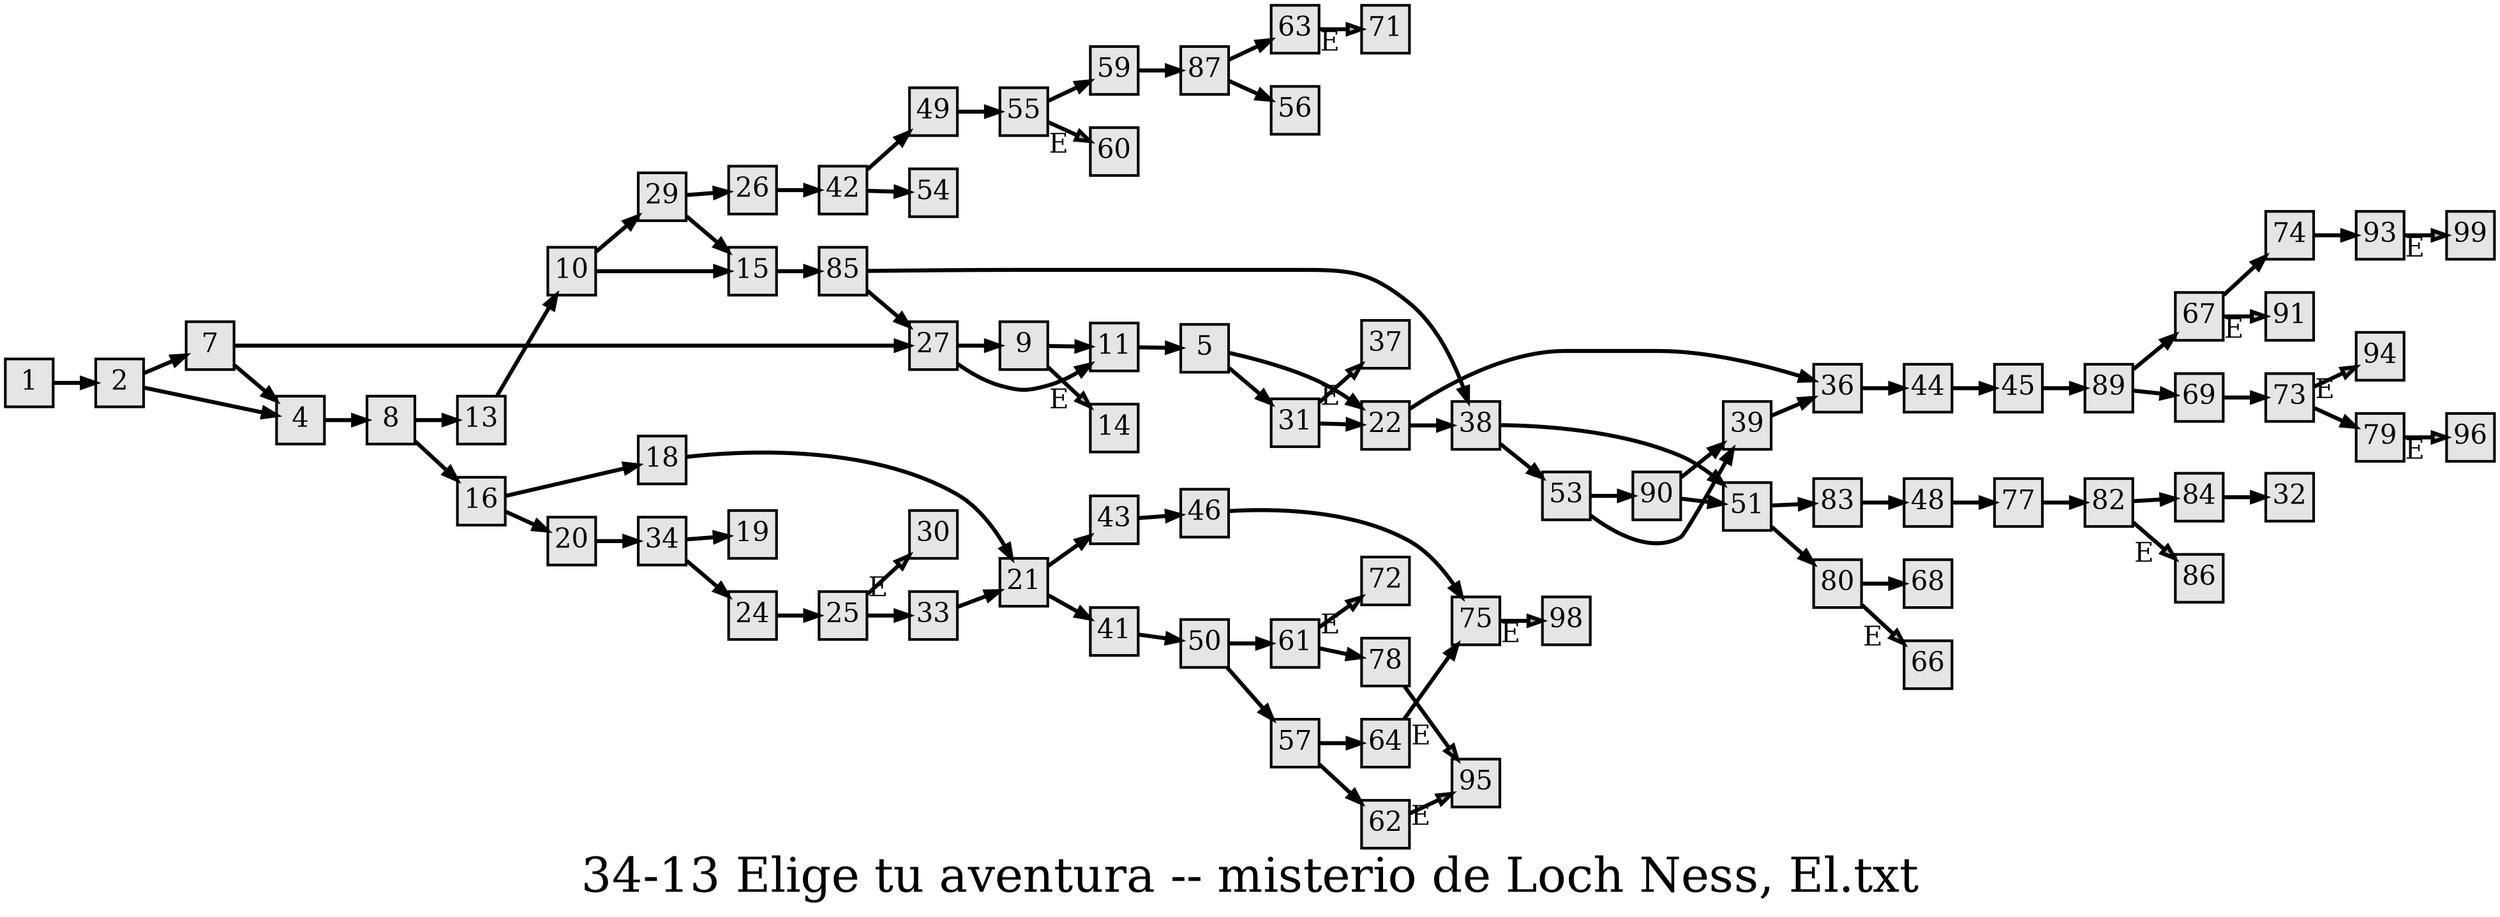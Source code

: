 digraph g{
  graph [ label="34-13 Elige tu aventura -- misterio de Loch Ness, El.txt" rankdir=LR, ordering=out, fontsize=36, nodesep="0.35", ranksep="0.45"];
  node  [shape=rect, penwidth=2, fontsize=20, style=filled, fillcolor=grey90, margin="0,0", labelfloat=true, regular=true, fixedsize=true];
  edge  [labelfloat=true, penwidth=3, fontsize=12];
  1 -> 2;
  2 -> 7;
  2 -> 4;
  4 -> 8;
  5 -> 22;
  5 -> 31;
  7 -> 27;
  7 -> 4;
  8 -> 13;
  8 -> 16;
  9 -> 11;
  9 -> 14	[ xlabel="E", shape=Msquare, fontsize=20, fillcolor=grey70 ];
  10 -> 29;
  10 -> 15;
  11 -> 5;
  13 -> 10;
  15 -> 85;
  16 -> 18;
  16 -> 20;
  18 -> 21;
  20 -> 34;
  21 -> 43;
  21 -> 41;
  22 -> 36;
  22 -> 38;
  24 -> 25;
  25 -> 30	[ xlabel="E", shape=Msquare, fontsize=20, fillcolor=grey70 ];
  25 -> 33;
  26 -> 42;
  27 -> 9;
  27 -> 11;
  29 -> 26;
  29 -> 15;
  31 -> 37	[ xlabel="E", shape=Msquare, fontsize=20, fillcolor=grey70 ];
  31 -> 22;
  33 -> 21;
  34 -> 19;
  34 -> 24;
  36 -> 44;
  38 -> 51;
  38 -> 53;
  39 -> 36;
  41 -> 50;
  42 -> 49;
  42 -> 54;
  43 -> 46;
  44 -> 45;
  45 -> 89;
  46 -> 75;
  48 -> 77;
  49 -> 55;
  50 -> 61;
  50 -> 57;
  51 -> 83;
  51 -> 80;
  53 -> 90;
  53 -> 39;
  55 -> 59;
  55 -> 60	[ xlabel="E", shape=Msquare, fontsize=20, fillcolor=grey70 ];
  57 -> 64;
  57 -> 62;
  59 -> 87;
  61 -> 72	[ xlabel="E", shape=Msquare, fontsize=20, fillcolor=grey70 ];
  61 -> 78;
  62 -> 95	[ xlabel="E", shape=Msquare, fontsize=20, fillcolor=grey70 ];
  63 -> 71	[ xlabel="E", shape=Msquare, fontsize=20, fillcolor=grey70 ];
  64 -> 75;
  67 -> 74;
  67 -> 91	[ xlabel="E", shape=Msquare, fontsize=20, fillcolor=grey70 ];
  69 -> 73;
  73 -> 94	[ xlabel="E", shape=Msquare, fontsize=20, fillcolor=grey70 ];
  73 -> 79;
  74 -> 93;
  75 -> 98	[ xlabel="E", shape=Msquare, fontsize=20, fillcolor=grey70 ];
  77 -> 82;
  78 -> 95	[ xlabel="E", shape=Msquare, fontsize=20, fillcolor=grey70 ];
  79 -> 96	[ xlabel="E", shape=Msquare, fontsize=20, fillcolor=grey70 ];
  80 -> 68;
  80 -> 66	[ xlabel="E", shape=Msquare, fontsize=20, fillcolor=grey70 ];
  82 -> 84;
  82 -> 86	[ xlabel="E", shape=Msquare, fontsize=20, fillcolor=grey70 ];
  83 -> 48;
  84 -> 32;
  85 -> 38;
  85 -> 27;
  87 -> 63;
  87 -> 56;
  89 -> 67;
  89 -> 69;
  90 -> 39;
  90 -> 51;
  93 -> 99	[ xlabel="E", shape=Msquare, fontsize=20, fillcolor=grey70 ];
  
  
  
  
  
}

